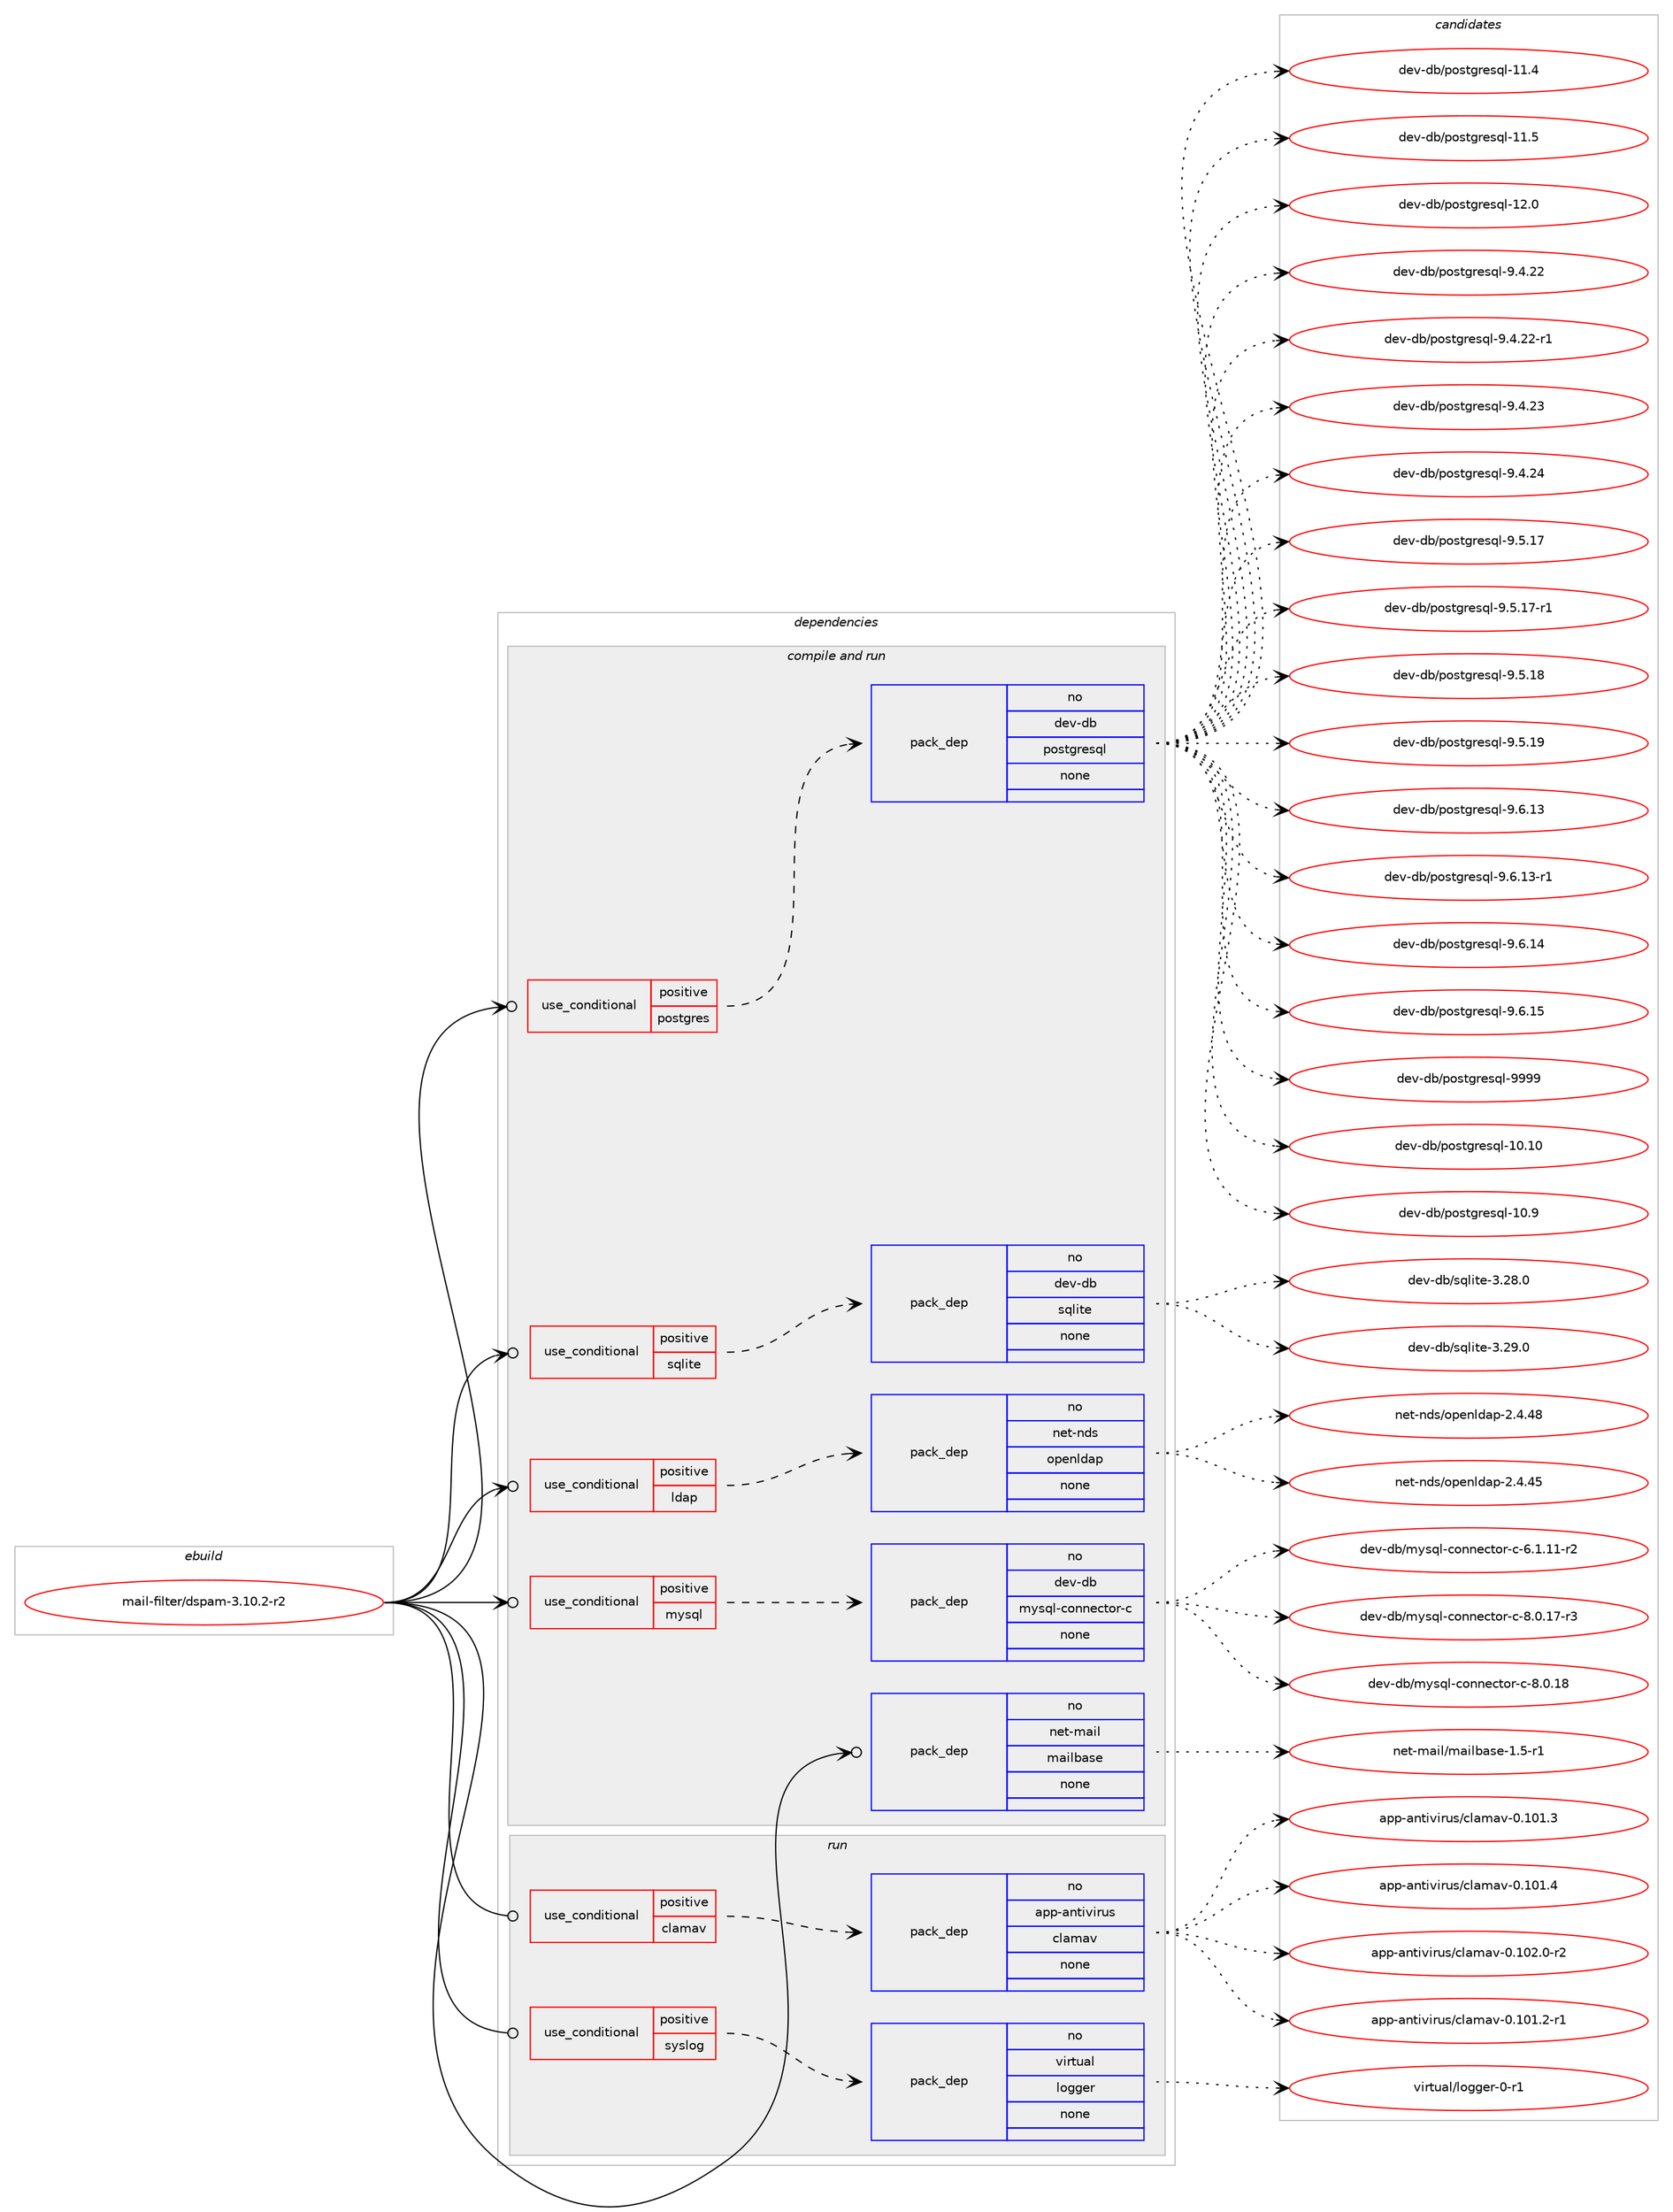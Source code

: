 digraph prolog {

# *************
# Graph options
# *************

newrank=true;
concentrate=true;
compound=true;
graph [rankdir=LR,fontname=Helvetica,fontsize=10,ranksep=1.5];#, ranksep=2.5, nodesep=0.2];
edge  [arrowhead=vee];
node  [fontname=Helvetica,fontsize=10];

# **********
# The ebuild
# **********

subgraph cluster_leftcol {
color=gray;
rank=same;
label=<<i>ebuild</i>>;
id [label="mail-filter/dspam-3.10.2-r2", color=red, width=4, href="../mail-filter/dspam-3.10.2-r2.svg"];
}

# ****************
# The dependencies
# ****************

subgraph cluster_midcol {
color=gray;
label=<<i>dependencies</i>>;
subgraph cluster_compile {
fillcolor="#eeeeee";
style=filled;
label=<<i>compile</i>>;
}
subgraph cluster_compileandrun {
fillcolor="#eeeeee";
style=filled;
label=<<i>compile and run</i>>;
subgraph cond188370 {
dependency772678 [label=<<TABLE BORDER="0" CELLBORDER="1" CELLSPACING="0" CELLPADDING="4"><TR><TD ROWSPAN="3" CELLPADDING="10">use_conditional</TD></TR><TR><TD>positive</TD></TR><TR><TD>ldap</TD></TR></TABLE>>, shape=none, color=red];
subgraph pack570918 {
dependency772679 [label=<<TABLE BORDER="0" CELLBORDER="1" CELLSPACING="0" CELLPADDING="4" WIDTH="220"><TR><TD ROWSPAN="6" CELLPADDING="30">pack_dep</TD></TR><TR><TD WIDTH="110">no</TD></TR><TR><TD>net-nds</TD></TR><TR><TD>openldap</TD></TR><TR><TD>none</TD></TR><TR><TD></TD></TR></TABLE>>, shape=none, color=blue];
}
dependency772678:e -> dependency772679:w [weight=20,style="dashed",arrowhead="vee"];
}
id:e -> dependency772678:w [weight=20,style="solid",arrowhead="odotvee"];
subgraph cond188371 {
dependency772680 [label=<<TABLE BORDER="0" CELLBORDER="1" CELLSPACING="0" CELLPADDING="4"><TR><TD ROWSPAN="3" CELLPADDING="10">use_conditional</TD></TR><TR><TD>positive</TD></TR><TR><TD>mysql</TD></TR></TABLE>>, shape=none, color=red];
subgraph pack570919 {
dependency772681 [label=<<TABLE BORDER="0" CELLBORDER="1" CELLSPACING="0" CELLPADDING="4" WIDTH="220"><TR><TD ROWSPAN="6" CELLPADDING="30">pack_dep</TD></TR><TR><TD WIDTH="110">no</TD></TR><TR><TD>dev-db</TD></TR><TR><TD>mysql-connector-c</TD></TR><TR><TD>none</TD></TR><TR><TD></TD></TR></TABLE>>, shape=none, color=blue];
}
dependency772680:e -> dependency772681:w [weight=20,style="dashed",arrowhead="vee"];
}
id:e -> dependency772680:w [weight=20,style="solid",arrowhead="odotvee"];
subgraph cond188372 {
dependency772682 [label=<<TABLE BORDER="0" CELLBORDER="1" CELLSPACING="0" CELLPADDING="4"><TR><TD ROWSPAN="3" CELLPADDING="10">use_conditional</TD></TR><TR><TD>positive</TD></TR><TR><TD>postgres</TD></TR></TABLE>>, shape=none, color=red];
subgraph pack570920 {
dependency772683 [label=<<TABLE BORDER="0" CELLBORDER="1" CELLSPACING="0" CELLPADDING="4" WIDTH="220"><TR><TD ROWSPAN="6" CELLPADDING="30">pack_dep</TD></TR><TR><TD WIDTH="110">no</TD></TR><TR><TD>dev-db</TD></TR><TR><TD>postgresql</TD></TR><TR><TD>none</TD></TR><TR><TD></TD></TR></TABLE>>, shape=none, color=blue];
}
dependency772682:e -> dependency772683:w [weight=20,style="dashed",arrowhead="vee"];
}
id:e -> dependency772682:w [weight=20,style="solid",arrowhead="odotvee"];
subgraph cond188373 {
dependency772684 [label=<<TABLE BORDER="0" CELLBORDER="1" CELLSPACING="0" CELLPADDING="4"><TR><TD ROWSPAN="3" CELLPADDING="10">use_conditional</TD></TR><TR><TD>positive</TD></TR><TR><TD>sqlite</TD></TR></TABLE>>, shape=none, color=red];
subgraph pack570921 {
dependency772685 [label=<<TABLE BORDER="0" CELLBORDER="1" CELLSPACING="0" CELLPADDING="4" WIDTH="220"><TR><TD ROWSPAN="6" CELLPADDING="30">pack_dep</TD></TR><TR><TD WIDTH="110">no</TD></TR><TR><TD>dev-db</TD></TR><TR><TD>sqlite</TD></TR><TR><TD>none</TD></TR><TR><TD></TD></TR></TABLE>>, shape=none, color=blue];
}
dependency772684:e -> dependency772685:w [weight=20,style="dashed",arrowhead="vee"];
}
id:e -> dependency772684:w [weight=20,style="solid",arrowhead="odotvee"];
subgraph pack570922 {
dependency772686 [label=<<TABLE BORDER="0" CELLBORDER="1" CELLSPACING="0" CELLPADDING="4" WIDTH="220"><TR><TD ROWSPAN="6" CELLPADDING="30">pack_dep</TD></TR><TR><TD WIDTH="110">no</TD></TR><TR><TD>net-mail</TD></TR><TR><TD>mailbase</TD></TR><TR><TD>none</TD></TR><TR><TD></TD></TR></TABLE>>, shape=none, color=blue];
}
id:e -> dependency772686:w [weight=20,style="solid",arrowhead="odotvee"];
}
subgraph cluster_run {
fillcolor="#eeeeee";
style=filled;
label=<<i>run</i>>;
subgraph cond188374 {
dependency772687 [label=<<TABLE BORDER="0" CELLBORDER="1" CELLSPACING="0" CELLPADDING="4"><TR><TD ROWSPAN="3" CELLPADDING="10">use_conditional</TD></TR><TR><TD>positive</TD></TR><TR><TD>clamav</TD></TR></TABLE>>, shape=none, color=red];
subgraph pack570923 {
dependency772688 [label=<<TABLE BORDER="0" CELLBORDER="1" CELLSPACING="0" CELLPADDING="4" WIDTH="220"><TR><TD ROWSPAN="6" CELLPADDING="30">pack_dep</TD></TR><TR><TD WIDTH="110">no</TD></TR><TR><TD>app-antivirus</TD></TR><TR><TD>clamav</TD></TR><TR><TD>none</TD></TR><TR><TD></TD></TR></TABLE>>, shape=none, color=blue];
}
dependency772687:e -> dependency772688:w [weight=20,style="dashed",arrowhead="vee"];
}
id:e -> dependency772687:w [weight=20,style="solid",arrowhead="odot"];
subgraph cond188375 {
dependency772689 [label=<<TABLE BORDER="0" CELLBORDER="1" CELLSPACING="0" CELLPADDING="4"><TR><TD ROWSPAN="3" CELLPADDING="10">use_conditional</TD></TR><TR><TD>positive</TD></TR><TR><TD>syslog</TD></TR></TABLE>>, shape=none, color=red];
subgraph pack570924 {
dependency772690 [label=<<TABLE BORDER="0" CELLBORDER="1" CELLSPACING="0" CELLPADDING="4" WIDTH="220"><TR><TD ROWSPAN="6" CELLPADDING="30">pack_dep</TD></TR><TR><TD WIDTH="110">no</TD></TR><TR><TD>virtual</TD></TR><TR><TD>logger</TD></TR><TR><TD>none</TD></TR><TR><TD></TD></TR></TABLE>>, shape=none, color=blue];
}
dependency772689:e -> dependency772690:w [weight=20,style="dashed",arrowhead="vee"];
}
id:e -> dependency772689:w [weight=20,style="solid",arrowhead="odot"];
}
}

# **************
# The candidates
# **************

subgraph cluster_choices {
rank=same;
color=gray;
label=<<i>candidates</i>>;

subgraph choice570918 {
color=black;
nodesep=1;
choice11010111645110100115471111121011101081009711245504652465253 [label="net-nds/openldap-2.4.45", color=red, width=4,href="../net-nds/openldap-2.4.45.svg"];
choice11010111645110100115471111121011101081009711245504652465256 [label="net-nds/openldap-2.4.48", color=red, width=4,href="../net-nds/openldap-2.4.48.svg"];
dependency772679:e -> choice11010111645110100115471111121011101081009711245504652465253:w [style=dotted,weight="100"];
dependency772679:e -> choice11010111645110100115471111121011101081009711245504652465256:w [style=dotted,weight="100"];
}
subgraph choice570919 {
color=black;
nodesep=1;
choice1001011184510098471091211151131084599111110110101991161111144599455446494649494511450 [label="dev-db/mysql-connector-c-6.1.11-r2", color=red, width=4,href="../dev-db/mysql-connector-c-6.1.11-r2.svg"];
choice1001011184510098471091211151131084599111110110101991161111144599455646484649554511451 [label="dev-db/mysql-connector-c-8.0.17-r3", color=red, width=4,href="../dev-db/mysql-connector-c-8.0.17-r3.svg"];
choice100101118451009847109121115113108459911111011010199116111114459945564648464956 [label="dev-db/mysql-connector-c-8.0.18", color=red, width=4,href="../dev-db/mysql-connector-c-8.0.18.svg"];
dependency772681:e -> choice1001011184510098471091211151131084599111110110101991161111144599455446494649494511450:w [style=dotted,weight="100"];
dependency772681:e -> choice1001011184510098471091211151131084599111110110101991161111144599455646484649554511451:w [style=dotted,weight="100"];
dependency772681:e -> choice100101118451009847109121115113108459911111011010199116111114459945564648464956:w [style=dotted,weight="100"];
}
subgraph choice570920 {
color=black;
nodesep=1;
choice100101118451009847112111115116103114101115113108454948464948 [label="dev-db/postgresql-10.10", color=red, width=4,href="../dev-db/postgresql-10.10.svg"];
choice1001011184510098471121111151161031141011151131084549484657 [label="dev-db/postgresql-10.9", color=red, width=4,href="../dev-db/postgresql-10.9.svg"];
choice1001011184510098471121111151161031141011151131084549494652 [label="dev-db/postgresql-11.4", color=red, width=4,href="../dev-db/postgresql-11.4.svg"];
choice1001011184510098471121111151161031141011151131084549494653 [label="dev-db/postgresql-11.5", color=red, width=4,href="../dev-db/postgresql-11.5.svg"];
choice1001011184510098471121111151161031141011151131084549504648 [label="dev-db/postgresql-12.0", color=red, width=4,href="../dev-db/postgresql-12.0.svg"];
choice10010111845100984711211111511610311410111511310845574652465050 [label="dev-db/postgresql-9.4.22", color=red, width=4,href="../dev-db/postgresql-9.4.22.svg"];
choice100101118451009847112111115116103114101115113108455746524650504511449 [label="dev-db/postgresql-9.4.22-r1", color=red, width=4,href="../dev-db/postgresql-9.4.22-r1.svg"];
choice10010111845100984711211111511610311410111511310845574652465051 [label="dev-db/postgresql-9.4.23", color=red, width=4,href="../dev-db/postgresql-9.4.23.svg"];
choice10010111845100984711211111511610311410111511310845574652465052 [label="dev-db/postgresql-9.4.24", color=red, width=4,href="../dev-db/postgresql-9.4.24.svg"];
choice10010111845100984711211111511610311410111511310845574653464955 [label="dev-db/postgresql-9.5.17", color=red, width=4,href="../dev-db/postgresql-9.5.17.svg"];
choice100101118451009847112111115116103114101115113108455746534649554511449 [label="dev-db/postgresql-9.5.17-r1", color=red, width=4,href="../dev-db/postgresql-9.5.17-r1.svg"];
choice10010111845100984711211111511610311410111511310845574653464956 [label="dev-db/postgresql-9.5.18", color=red, width=4,href="../dev-db/postgresql-9.5.18.svg"];
choice10010111845100984711211111511610311410111511310845574653464957 [label="dev-db/postgresql-9.5.19", color=red, width=4,href="../dev-db/postgresql-9.5.19.svg"];
choice10010111845100984711211111511610311410111511310845574654464951 [label="dev-db/postgresql-9.6.13", color=red, width=4,href="../dev-db/postgresql-9.6.13.svg"];
choice100101118451009847112111115116103114101115113108455746544649514511449 [label="dev-db/postgresql-9.6.13-r1", color=red, width=4,href="../dev-db/postgresql-9.6.13-r1.svg"];
choice10010111845100984711211111511610311410111511310845574654464952 [label="dev-db/postgresql-9.6.14", color=red, width=4,href="../dev-db/postgresql-9.6.14.svg"];
choice10010111845100984711211111511610311410111511310845574654464953 [label="dev-db/postgresql-9.6.15", color=red, width=4,href="../dev-db/postgresql-9.6.15.svg"];
choice1001011184510098471121111151161031141011151131084557575757 [label="dev-db/postgresql-9999", color=red, width=4,href="../dev-db/postgresql-9999.svg"];
dependency772683:e -> choice100101118451009847112111115116103114101115113108454948464948:w [style=dotted,weight="100"];
dependency772683:e -> choice1001011184510098471121111151161031141011151131084549484657:w [style=dotted,weight="100"];
dependency772683:e -> choice1001011184510098471121111151161031141011151131084549494652:w [style=dotted,weight="100"];
dependency772683:e -> choice1001011184510098471121111151161031141011151131084549494653:w [style=dotted,weight="100"];
dependency772683:e -> choice1001011184510098471121111151161031141011151131084549504648:w [style=dotted,weight="100"];
dependency772683:e -> choice10010111845100984711211111511610311410111511310845574652465050:w [style=dotted,weight="100"];
dependency772683:e -> choice100101118451009847112111115116103114101115113108455746524650504511449:w [style=dotted,weight="100"];
dependency772683:e -> choice10010111845100984711211111511610311410111511310845574652465051:w [style=dotted,weight="100"];
dependency772683:e -> choice10010111845100984711211111511610311410111511310845574652465052:w [style=dotted,weight="100"];
dependency772683:e -> choice10010111845100984711211111511610311410111511310845574653464955:w [style=dotted,weight="100"];
dependency772683:e -> choice100101118451009847112111115116103114101115113108455746534649554511449:w [style=dotted,weight="100"];
dependency772683:e -> choice10010111845100984711211111511610311410111511310845574653464956:w [style=dotted,weight="100"];
dependency772683:e -> choice10010111845100984711211111511610311410111511310845574653464957:w [style=dotted,weight="100"];
dependency772683:e -> choice10010111845100984711211111511610311410111511310845574654464951:w [style=dotted,weight="100"];
dependency772683:e -> choice100101118451009847112111115116103114101115113108455746544649514511449:w [style=dotted,weight="100"];
dependency772683:e -> choice10010111845100984711211111511610311410111511310845574654464952:w [style=dotted,weight="100"];
dependency772683:e -> choice10010111845100984711211111511610311410111511310845574654464953:w [style=dotted,weight="100"];
dependency772683:e -> choice1001011184510098471121111151161031141011151131084557575757:w [style=dotted,weight="100"];
}
subgraph choice570921 {
color=black;
nodesep=1;
choice10010111845100984711511310810511610145514650564648 [label="dev-db/sqlite-3.28.0", color=red, width=4,href="../dev-db/sqlite-3.28.0.svg"];
choice10010111845100984711511310810511610145514650574648 [label="dev-db/sqlite-3.29.0", color=red, width=4,href="../dev-db/sqlite-3.29.0.svg"];
dependency772685:e -> choice10010111845100984711511310810511610145514650564648:w [style=dotted,weight="100"];
dependency772685:e -> choice10010111845100984711511310810511610145514650574648:w [style=dotted,weight="100"];
}
subgraph choice570922 {
color=black;
nodesep=1;
choice110101116451099710510847109971051089897115101454946534511449 [label="net-mail/mailbase-1.5-r1", color=red, width=4,href="../net-mail/mailbase-1.5-r1.svg"];
dependency772686:e -> choice110101116451099710510847109971051089897115101454946534511449:w [style=dotted,weight="100"];
}
subgraph choice570923 {
color=black;
nodesep=1;
choice9711211245971101161051181051141171154799108971099711845484649484946504511449 [label="app-antivirus/clamav-0.101.2-r1", color=red, width=4,href="../app-antivirus/clamav-0.101.2-r1.svg"];
choice971121124597110116105118105114117115479910897109971184548464948494651 [label="app-antivirus/clamav-0.101.3", color=red, width=4,href="../app-antivirus/clamav-0.101.3.svg"];
choice971121124597110116105118105114117115479910897109971184548464948494652 [label="app-antivirus/clamav-0.101.4", color=red, width=4,href="../app-antivirus/clamav-0.101.4.svg"];
choice9711211245971101161051181051141171154799108971099711845484649485046484511450 [label="app-antivirus/clamav-0.102.0-r2", color=red, width=4,href="../app-antivirus/clamav-0.102.0-r2.svg"];
dependency772688:e -> choice9711211245971101161051181051141171154799108971099711845484649484946504511449:w [style=dotted,weight="100"];
dependency772688:e -> choice971121124597110116105118105114117115479910897109971184548464948494651:w [style=dotted,weight="100"];
dependency772688:e -> choice971121124597110116105118105114117115479910897109971184548464948494652:w [style=dotted,weight="100"];
dependency772688:e -> choice9711211245971101161051181051141171154799108971099711845484649485046484511450:w [style=dotted,weight="100"];
}
subgraph choice570924 {
color=black;
nodesep=1;
choice118105114116117971084710811110310310111445484511449 [label="virtual/logger-0-r1", color=red, width=4,href="../virtual/logger-0-r1.svg"];
dependency772690:e -> choice118105114116117971084710811110310310111445484511449:w [style=dotted,weight="100"];
}
}

}
